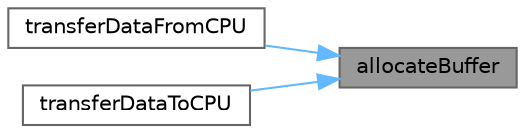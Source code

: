 digraph "allocateBuffer"
{
 // LATEX_PDF_SIZE
  bgcolor="transparent";
  edge [fontname=Helvetica,fontsize=10,labelfontname=Helvetica,labelfontsize=10];
  node [fontname=Helvetica,fontsize=10,shape=box,height=0.2,width=0.4];
  rankdir="RL";
  Node1 [id="Node000001",label="allocateBuffer",height=0.2,width=0.4,color="gray40", fillcolor="grey60", style="filled", fontcolor="black",tooltip=" "];
  Node1 -> Node2 [id="edge1_Node000001_Node000002",dir="back",color="steelblue1",style="solid",tooltip=" "];
  Node2 [id="Node000002",label="transferDataFromCPU",height=0.2,width=0.4,color="grey40", fillcolor="white", style="filled",URL="$_vk_f_f_t___utils_8cpp.html#a6a780fec83530a4d0fcd2aebf98f9420",tooltip=" "];
  Node1 -> Node3 [id="edge2_Node000001_Node000003",dir="back",color="steelblue1",style="solid",tooltip=" "];
  Node3 [id="Node000003",label="transferDataToCPU",height=0.2,width=0.4,color="grey40", fillcolor="white", style="filled",URL="$_vk_f_f_t___utils_8cpp.html#a417b3c2ad53405a5111b54ed518b120a",tooltip=" "];
}
